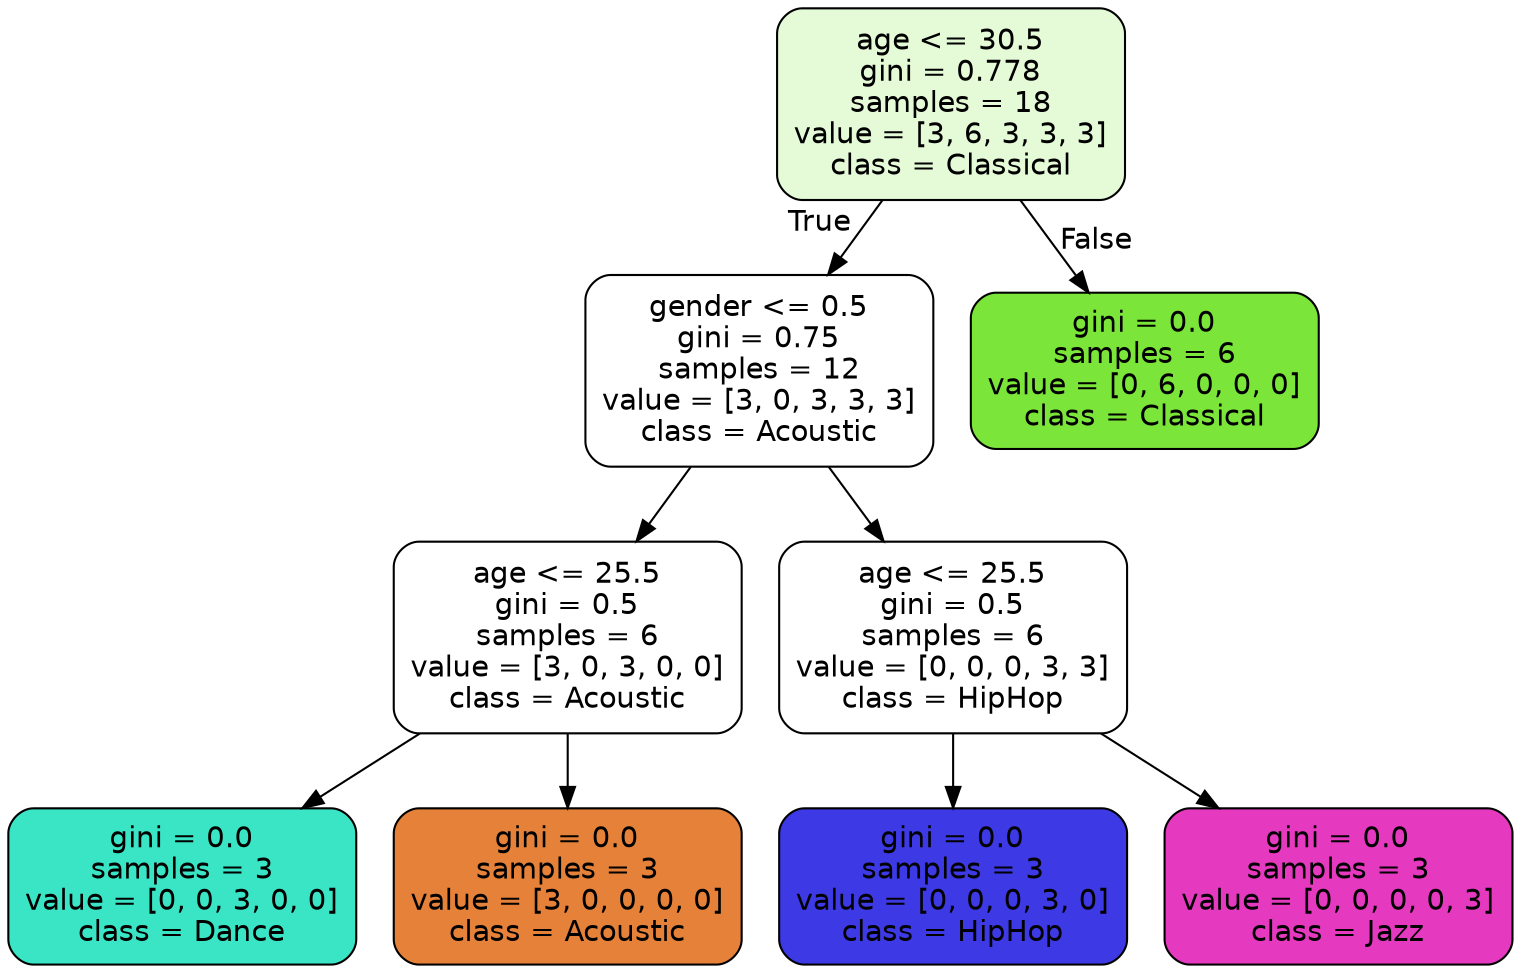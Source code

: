 digraph Tree {
	graph [bb="0,0,626.23,459.2"];
	node [color=black,
		fontname=helvetica,
		label="\N",
		shape=box,
		style="filled, rounded"
	];
	edge [fontname=helvetica];
	0	 [fillcolor="#e5fad7",
		height=1.2778,
		label="age <= 30.5\ngini = 0.778\nsamples = 18\nvalue = [3, 6, 3, 3, 3]\nclass = Classical",
		pos="392.61,413.2",
		width=1.9893];
	1	 [fillcolor="#ffffff",
		height=1.2778,
		label="gender <= 0.5\ngini = 0.75\nsamples = 12\nvalue = [3, 0, 3, 3, 3]\nclass = Acoustic",
		pos="312.61,285.2",
		width=1.9893];
	0 -> 1	 [head_lp="335.83,355.7",
		headlabel=True,
		labelangle=45,
		labeldistance=2.5,
		pos="e,341.45,331.34 363.73,366.99 358.24,358.2 352.44,348.92 346.8,339.89"];
	8	 [fillcolor="#7be539",
		height=1.0444,
		label="gini = 0.0\nsamples = 6\nvalue = [0, 6, 0, 0, 0]\nclass = Classical",
		pos="473.61,285.2",
		width=1.9893];
	0 -> 8	 [head_lp="455.22,347.32",
		headlabel=False,
		labelangle=-45,
		labeldistance=2.5,
		pos="e,449.74,322.93 421.86,366.99 429.15,355.46 436.98,343.1 444.27,331.56"];
	2	 [fillcolor="#ffffff",
		height=1.2778,
		label="age <= 25.5\ngini = 0.5\nsamples = 6\nvalue = [3, 0, 3, 0, 0]\nclass = Acoustic",
		pos="232.61,157.2",
		width=1.9893];
	1 -> 2	 [pos="e,261.45,203.34 283.73,238.99 278.24,230.2 272.44,220.92 266.8,211.89"];
	5	 [fillcolor="#ffffff",
		height=1.2778,
		label="age <= 25.5\ngini = 0.5\nsamples = 6\nvalue = [0, 0, 0, 3, 3]\nclass = HipHop",
		pos="393.61,157.2",
		width=1.9893];
	1 -> 5	 [pos="e,364.41,203.34 341.86,238.99 347.42,230.2 353.29,220.92 359,211.89"];
	3	 [fillcolor="#39e5c5",
		height=1.0444,
		label="gini = 0.0\nsamples = 3\nvalue = [0, 0, 3, 0, 0]\nclass = Dance",
		pos="71.615,37.6",
		width=1.9893];
	2 -> 3	 [pos="e,122.24,75.209 170.37,110.96 157.3,101.25 143.56,91.045 130.62,81.43"];
	4	 [fillcolor="#e58139",
		height=1.0444,
		label="gini = 0.0\nsamples = 3\nvalue = [3, 0, 0, 0, 0]\nclass = Acoustic",
		pos="232.61,37.6",
		width=1.9893];
	2 -> 4	 [pos="e,232.61,75.209 232.61,110.96 232.61,102.55 232.61,93.758 232.61,85.305"];
	6	 [fillcolor="#3c39e5",
		height=1.0444,
		label="gini = 0.0\nsamples = 3\nvalue = [0, 0, 0, 3, 0]\nclass = HipHop",
		pos="393.61,37.6",
		width=1.9893];
	5 -> 6	 [pos="e,393.61,75.209 393.61,110.96 393.61,102.55 393.61,93.758 393.61,85.305"];
	7	 [fillcolor="#e539c0",
		height=1.0444,
		label="gini = 0.0\nsamples = 3\nvalue = [0, 0, 0, 0, 3]\nclass = Jazz",
		pos="554.61,37.6",
		width=1.9893];
	5 -> 7	 [pos="e,503.99,75.209 455.86,110.96 468.93,101.25 482.67,91.045 495.61,81.43"];
}
